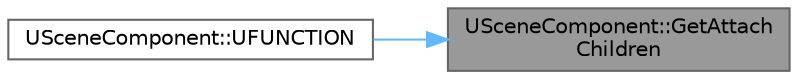 digraph "USceneComponent::GetAttachChildren"
{
 // INTERACTIVE_SVG=YES
 // LATEX_PDF_SIZE
  bgcolor="transparent";
  edge [fontname=Helvetica,fontsize=10,labelfontname=Helvetica,labelfontsize=10];
  node [fontname=Helvetica,fontsize=10,shape=box,height=0.2,width=0.4];
  rankdir="RL";
  Node1 [id="Node000001",label="USceneComponent::GetAttach\lChildren",height=0.2,width=0.4,color="gray40", fillcolor="grey60", style="filled", fontcolor="black",tooltip="Get the SceneComponents that are attached to this component."];
  Node1 -> Node2 [id="edge1_Node000001_Node000002",dir="back",color="steelblue1",style="solid",tooltip=" "];
  Node2 [id="Node000002",label="USceneComponent::UFUNCTION",height=0.2,width=0.4,color="grey40", fillcolor="white", style="filled",URL="$d7/dde/classUSceneComponent.html#a213d6b9e57e08548a1c9a9244f287ef0",tooltip="Returns whether the specified body is currently using physics simulation."];
}
